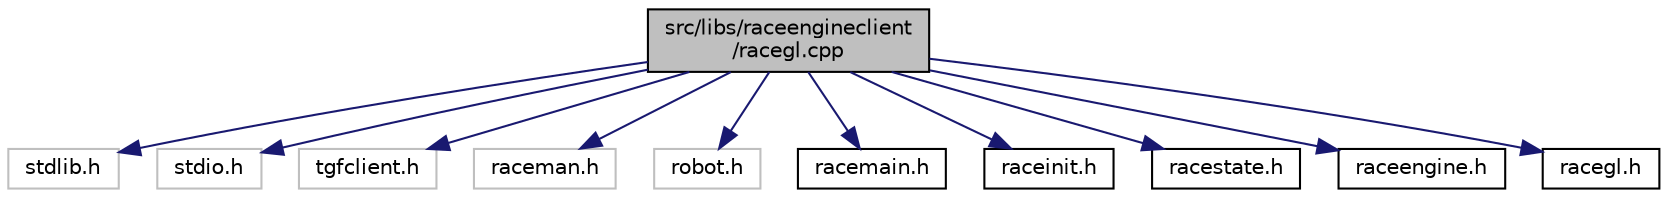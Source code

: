 digraph "src/libs/raceengineclient/racegl.cpp"
{
  edge [fontname="Helvetica",fontsize="10",labelfontname="Helvetica",labelfontsize="10"];
  node [fontname="Helvetica",fontsize="10",shape=record];
  Node1 [label="src/libs/raceengineclient\l/racegl.cpp",height=0.2,width=0.4,color="black", fillcolor="grey75", style="filled", fontcolor="black"];
  Node1 -> Node2 [color="midnightblue",fontsize="10",style="solid",fontname="Helvetica"];
  Node2 [label="stdlib.h",height=0.2,width=0.4,color="grey75", fillcolor="white", style="filled"];
  Node1 -> Node3 [color="midnightblue",fontsize="10",style="solid",fontname="Helvetica"];
  Node3 [label="stdio.h",height=0.2,width=0.4,color="grey75", fillcolor="white", style="filled"];
  Node1 -> Node4 [color="midnightblue",fontsize="10",style="solid",fontname="Helvetica"];
  Node4 [label="tgfclient.h",height=0.2,width=0.4,color="grey75", fillcolor="white", style="filled"];
  Node1 -> Node5 [color="midnightblue",fontsize="10",style="solid",fontname="Helvetica"];
  Node5 [label="raceman.h",height=0.2,width=0.4,color="grey75", fillcolor="white", style="filled"];
  Node1 -> Node6 [color="midnightblue",fontsize="10",style="solid",fontname="Helvetica"];
  Node6 [label="robot.h",height=0.2,width=0.4,color="grey75", fillcolor="white", style="filled"];
  Node1 -> Node7 [color="midnightblue",fontsize="10",style="solid",fontname="Helvetica"];
  Node7 [label="racemain.h",height=0.2,width=0.4,color="black", fillcolor="white", style="filled",URL="$racemain_8h.html"];
  Node1 -> Node8 [color="midnightblue",fontsize="10",style="solid",fontname="Helvetica"];
  Node8 [label="raceinit.h",height=0.2,width=0.4,color="black", fillcolor="white", style="filled",URL="$raceinit_8h.html"];
  Node1 -> Node9 [color="midnightblue",fontsize="10",style="solid",fontname="Helvetica"];
  Node9 [label="racestate.h",height=0.2,width=0.4,color="black", fillcolor="white", style="filled",URL="$racestate_8h.html"];
  Node1 -> Node10 [color="midnightblue",fontsize="10",style="solid",fontname="Helvetica"];
  Node10 [label="raceengine.h",height=0.2,width=0.4,color="black", fillcolor="white", style="filled",URL="$raceengine_8h.html"];
  Node1 -> Node11 [color="midnightblue",fontsize="10",style="solid",fontname="Helvetica"];
  Node11 [label="racegl.h",height=0.2,width=0.4,color="black", fillcolor="white", style="filled",URL="$racegl_8h.html"];
}
